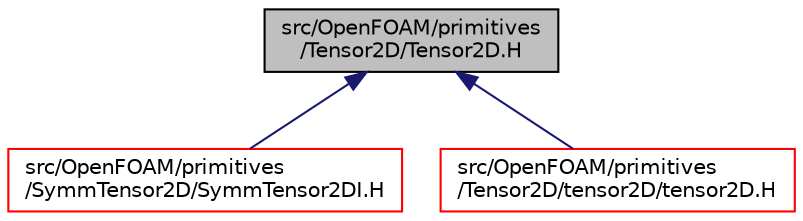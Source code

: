 digraph "src/OpenFOAM/primitives/Tensor2D/Tensor2D.H"
{
  bgcolor="transparent";
  edge [fontname="Helvetica",fontsize="10",labelfontname="Helvetica",labelfontsize="10"];
  node [fontname="Helvetica",fontsize="10",shape=record];
  Node1 [label="src/OpenFOAM/primitives\l/Tensor2D/Tensor2D.H",height=0.2,width=0.4,color="black", fillcolor="grey75", style="filled", fontcolor="black"];
  Node1 -> Node2 [dir="back",color="midnightblue",fontsize="10",style="solid",fontname="Helvetica"];
  Node2 [label="src/OpenFOAM/primitives\l/SymmTensor2D/SymmTensor2DI.H",height=0.2,width=0.4,color="red",URL="$a09221.html"];
  Node1 -> Node3 [dir="back",color="midnightblue",fontsize="10",style="solid",fontname="Helvetica"];
  Node3 [label="src/OpenFOAM/primitives\l/Tensor2D/tensor2D/tensor2D.H",height=0.2,width=0.4,color="red",URL="$a09238.html"];
}
